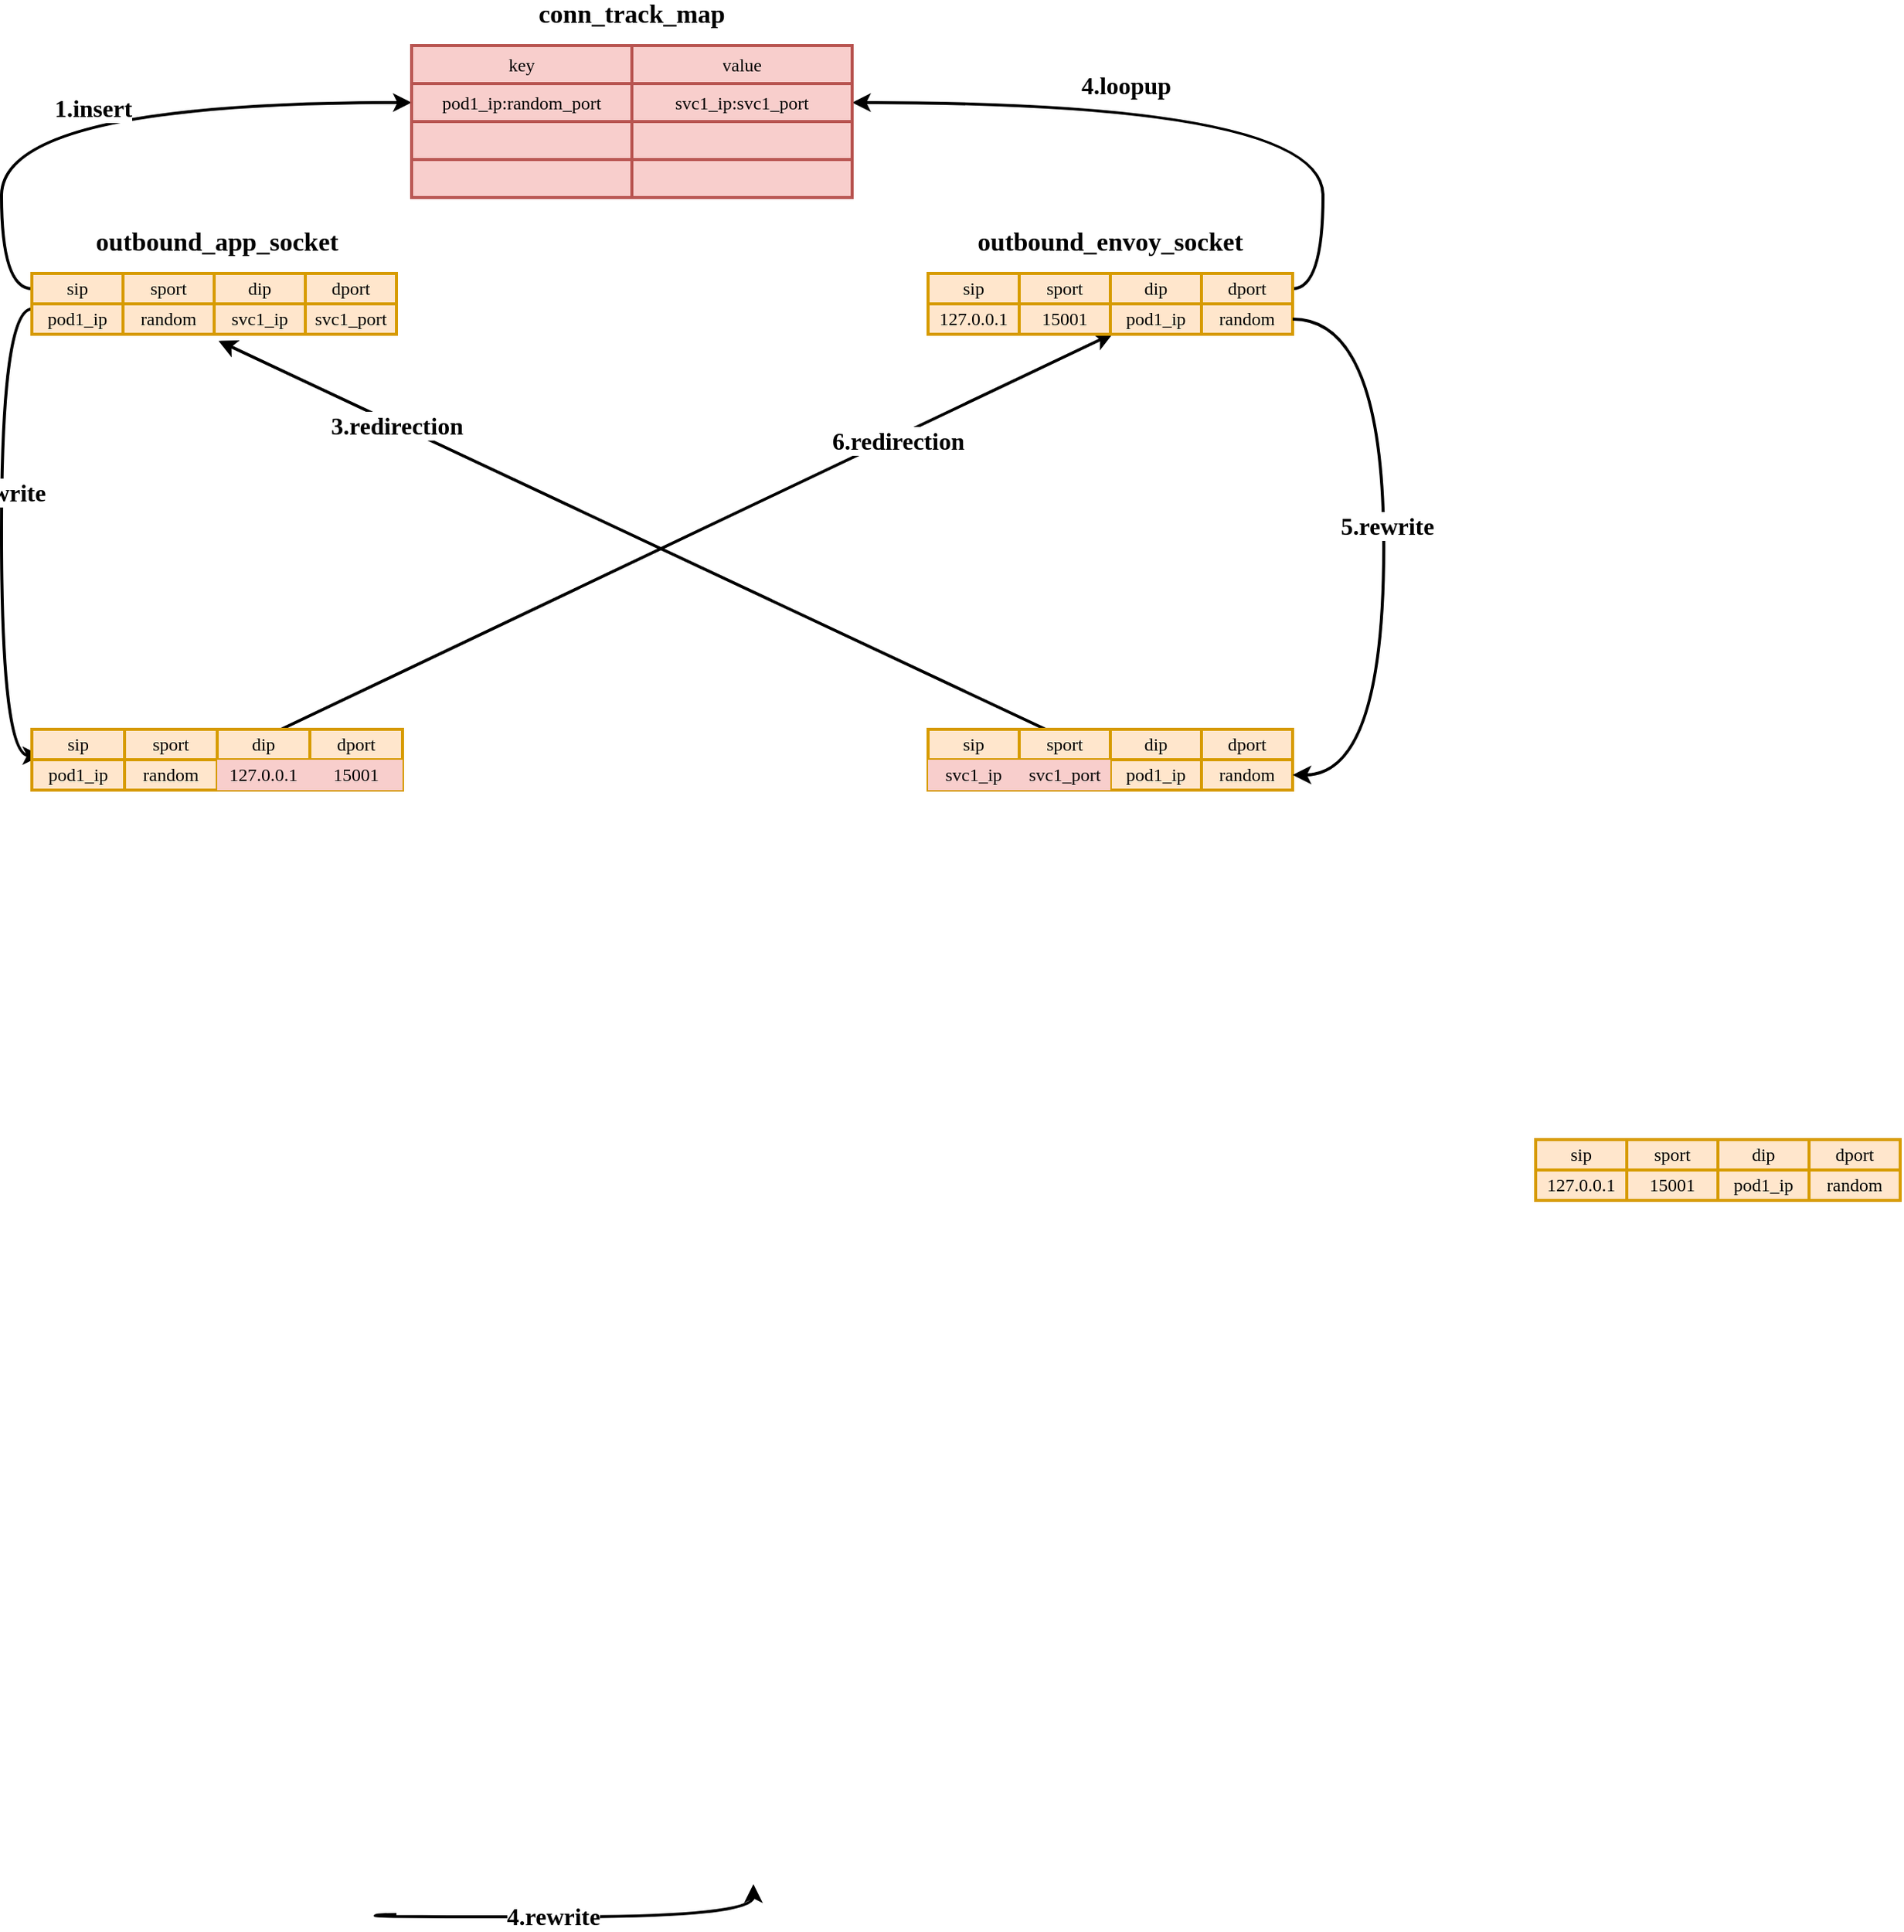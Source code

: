 <mxfile version="14.4.2" type="github">
  <diagram id="q3DHzyylVSjhvPdqJ01j" name="Page-1">
    <mxGraphModel dx="1967" dy="1779" grid="1" gridSize="10" guides="1" tooltips="1" connect="1" arrows="1" fold="1" page="1" pageScale="1" pageWidth="850" pageHeight="1100" math="0" shadow="0">
      <root>
        <mxCell id="0" />
        <mxCell id="1" parent="0" />
        <mxCell id="aCyn5NSVWf0VDw9uky3m-135" style="edgeStyle=orthogonalEdgeStyle;curved=1;rounded=0;sketch=0;orthogonalLoop=1;jettySize=auto;html=1;entryX=0;entryY=0.5;entryDx=0;entryDy=0;strokeWidth=2;fontFamily=Comic Sans MS;fontSize=16;exitX=0;exitY=0.5;exitDx=0;exitDy=0;" edge="1" parent="1" source="aCyn5NSVWf0VDw9uky3m-2" target="aCyn5NSVWf0VDw9uky3m-96">
          <mxGeometry relative="1" as="geometry" />
        </mxCell>
        <mxCell id="aCyn5NSVWf0VDw9uky3m-136" value="&lt;b&gt;1.insert&lt;/b&gt;" style="edgeLabel;html=1;align=center;verticalAlign=middle;resizable=0;points=[];fontSize=16;fontFamily=Comic Sans MS;" vertex="1" connectable="0" parent="aCyn5NSVWf0VDw9uky3m-135">
          <mxGeometry x="-0.413" y="31" relative="1" as="geometry">
            <mxPoint x="91" y="-18.57" as="offset" />
          </mxGeometry>
        </mxCell>
        <mxCell id="aCyn5NSVWf0VDw9uky3m-137" style="edgeStyle=orthogonalEdgeStyle;curved=1;rounded=0;sketch=0;orthogonalLoop=1;jettySize=auto;html=1;entryX=0.025;entryY=-0.133;entryDx=0;entryDy=0;entryPerimeter=0;strokeWidth=2;fontFamily=Comic Sans MS;fontSize=16;exitX=0;exitY=0.167;exitDx=0;exitDy=0;exitPerimeter=0;" edge="1" parent="1" source="aCyn5NSVWf0VDw9uky3m-7" target="aCyn5NSVWf0VDw9uky3m-18">
          <mxGeometry relative="1" as="geometry" />
        </mxCell>
        <mxCell id="aCyn5NSVWf0VDw9uky3m-138" value="&lt;b&gt;2.rewrite&lt;/b&gt;" style="edgeLabel;html=1;align=center;verticalAlign=middle;resizable=0;points=[];fontSize=16;fontFamily=Comic Sans MS;" vertex="1" connectable="0" parent="aCyn5NSVWf0VDw9uky3m-137">
          <mxGeometry x="-0.176" y="-2" relative="1" as="geometry">
            <mxPoint as="offset" />
          </mxGeometry>
        </mxCell>
        <mxCell id="aCyn5NSVWf0VDw9uky3m-1" value="" style="shape=table;html=1;whiteSpace=wrap;startSize=0;container=1;collapsible=0;childLayout=tableLayout;shadow=0;fillColor=#ffe6cc;strokeColor=#d79b00;strokeWidth=2;fontFamily=Comic Sans MS;" vertex="1" parent="1">
          <mxGeometry x="30" y="-440" width="240" height="40" as="geometry" />
        </mxCell>
        <mxCell id="aCyn5NSVWf0VDw9uky3m-2" value="" style="shape=partialRectangle;html=1;whiteSpace=wrap;collapsible=0;dropTarget=0;pointerEvents=0;fillColor=none;top=0;left=0;bottom=0;right=0;points=[[0,0.5],[1,0.5]];portConstraint=eastwest;fontFamily=Comic Sans MS;" vertex="1" parent="aCyn5NSVWf0VDw9uky3m-1">
          <mxGeometry width="240" height="20" as="geometry" />
        </mxCell>
        <mxCell id="aCyn5NSVWf0VDw9uky3m-3" value="sip" style="shape=partialRectangle;html=1;whiteSpace=wrap;connectable=0;overflow=hidden;fillColor=none;top=0;left=0;bottom=0;right=0;fontFamily=Comic Sans MS;" vertex="1" parent="aCyn5NSVWf0VDw9uky3m-2">
          <mxGeometry width="60" height="20" as="geometry" />
        </mxCell>
        <mxCell id="aCyn5NSVWf0VDw9uky3m-4" value="sport" style="shape=partialRectangle;html=1;whiteSpace=wrap;connectable=0;overflow=hidden;fillColor=none;top=0;left=0;bottom=0;right=0;fontFamily=Comic Sans MS;" vertex="1" parent="aCyn5NSVWf0VDw9uky3m-2">
          <mxGeometry x="60" width="60" height="20" as="geometry" />
        </mxCell>
        <mxCell id="aCyn5NSVWf0VDw9uky3m-5" value="dip" style="shape=partialRectangle;html=1;whiteSpace=wrap;connectable=0;overflow=hidden;fillColor=none;top=0;left=0;bottom=0;right=0;fontFamily=Comic Sans MS;" vertex="1" parent="aCyn5NSVWf0VDw9uky3m-2">
          <mxGeometry x="120" width="60" height="20" as="geometry" />
        </mxCell>
        <mxCell id="aCyn5NSVWf0VDw9uky3m-6" value="dport" style="shape=partialRectangle;html=1;whiteSpace=wrap;connectable=0;overflow=hidden;fillColor=none;top=0;left=0;bottom=0;right=0;fontFamily=Comic Sans MS;" vertex="1" parent="aCyn5NSVWf0VDw9uky3m-2">
          <mxGeometry x="180" width="60" height="20" as="geometry" />
        </mxCell>
        <mxCell id="aCyn5NSVWf0VDw9uky3m-7" value="" style="shape=partialRectangle;html=1;whiteSpace=wrap;collapsible=0;dropTarget=0;pointerEvents=0;fillColor=none;top=0;left=0;bottom=0;right=0;points=[[0,0.5],[1,0.5]];portConstraint=eastwest;fontFamily=Comic Sans MS;" vertex="1" parent="aCyn5NSVWf0VDw9uky3m-1">
          <mxGeometry y="20" width="240" height="20" as="geometry" />
        </mxCell>
        <mxCell id="aCyn5NSVWf0VDw9uky3m-8" value="pod1_ip" style="shape=partialRectangle;html=1;whiteSpace=wrap;connectable=0;overflow=hidden;fillColor=none;top=0;left=0;bottom=0;right=0;fontFamily=Comic Sans MS;" vertex="1" parent="aCyn5NSVWf0VDw9uky3m-7">
          <mxGeometry width="60" height="20" as="geometry" />
        </mxCell>
        <mxCell id="aCyn5NSVWf0VDw9uky3m-9" value="random" style="shape=partialRectangle;html=1;whiteSpace=wrap;connectable=0;overflow=hidden;fillColor=none;top=0;left=0;bottom=0;right=0;fontFamily=Comic Sans MS;" vertex="1" parent="aCyn5NSVWf0VDw9uky3m-7">
          <mxGeometry x="60" width="60" height="20" as="geometry" />
        </mxCell>
        <mxCell id="aCyn5NSVWf0VDw9uky3m-10" value="svc1_ip" style="shape=partialRectangle;html=1;whiteSpace=wrap;connectable=0;overflow=hidden;fillColor=none;top=0;left=0;bottom=0;right=0;fontFamily=Comic Sans MS;" vertex="1" parent="aCyn5NSVWf0VDw9uky3m-7">
          <mxGeometry x="120" width="60" height="20" as="geometry" />
        </mxCell>
        <mxCell id="aCyn5NSVWf0VDw9uky3m-11" value="svc1_port" style="shape=partialRectangle;html=1;whiteSpace=wrap;connectable=0;overflow=hidden;fillColor=none;top=0;left=0;bottom=0;right=0;fontFamily=Comic Sans MS;" vertex="1" parent="aCyn5NSVWf0VDw9uky3m-7">
          <mxGeometry x="180" width="60" height="20" as="geometry" />
        </mxCell>
        <mxCell id="aCyn5NSVWf0VDw9uky3m-147" style="rounded=0;sketch=0;orthogonalLoop=1;jettySize=auto;html=1;entryX=0.507;entryY=0.979;entryDx=0;entryDy=0;entryPerimeter=0;strokeWidth=2;fontFamily=Comic Sans MS;fontSize=16;" edge="1" parent="1" source="aCyn5NSVWf0VDw9uky3m-12" target="aCyn5NSVWf0VDw9uky3m-43">
          <mxGeometry relative="1" as="geometry" />
        </mxCell>
        <mxCell id="aCyn5NSVWf0VDw9uky3m-150" value="&lt;b&gt;6.redirection&lt;/b&gt;" style="edgeLabel;html=1;align=center;verticalAlign=middle;resizable=0;points=[];fontSize=16;fontFamily=Comic Sans MS;" vertex="1" connectable="0" parent="aCyn5NSVWf0VDw9uky3m-147">
          <mxGeometry x="-0.071" relative="1" as="geometry">
            <mxPoint x="151.79" y="-69.14" as="offset" />
          </mxGeometry>
        </mxCell>
        <mxCell id="aCyn5NSVWf0VDw9uky3m-12" value="" style="shape=table;html=1;whiteSpace=wrap;startSize=0;container=1;collapsible=0;childLayout=tableLayout;shadow=0;fillColor=#ffe6cc;strokeColor=#d79b00;strokeWidth=2;fontFamily=Comic Sans MS;" vertex="1" parent="1">
          <mxGeometry x="30" y="-140" width="244" height="40" as="geometry" />
        </mxCell>
        <mxCell id="aCyn5NSVWf0VDw9uky3m-13" value="" style="shape=partialRectangle;html=1;whiteSpace=wrap;collapsible=0;dropTarget=0;pointerEvents=0;fillColor=none;top=0;left=0;bottom=0;right=0;points=[[0,0.5],[1,0.5]];portConstraint=eastwest;fontFamily=Comic Sans MS;" vertex="1" parent="aCyn5NSVWf0VDw9uky3m-12">
          <mxGeometry width="244" height="20" as="geometry" />
        </mxCell>
        <mxCell id="aCyn5NSVWf0VDw9uky3m-14" value="sip" style="shape=partialRectangle;html=1;whiteSpace=wrap;connectable=0;overflow=hidden;fillColor=none;top=0;left=0;bottom=0;right=0;fontFamily=Comic Sans MS;" vertex="1" parent="aCyn5NSVWf0VDw9uky3m-13">
          <mxGeometry width="61" height="20" as="geometry" />
        </mxCell>
        <mxCell id="aCyn5NSVWf0VDw9uky3m-15" value="sport" style="shape=partialRectangle;html=1;whiteSpace=wrap;connectable=0;overflow=hidden;fillColor=none;top=0;left=0;bottom=0;right=0;fontFamily=Comic Sans MS;" vertex="1" parent="aCyn5NSVWf0VDw9uky3m-13">
          <mxGeometry x="61" width="61" height="20" as="geometry" />
        </mxCell>
        <mxCell id="aCyn5NSVWf0VDw9uky3m-16" value="dip" style="shape=partialRectangle;html=1;whiteSpace=wrap;connectable=0;overflow=hidden;fillColor=none;top=0;left=0;bottom=0;right=0;fontFamily=Comic Sans MS;" vertex="1" parent="aCyn5NSVWf0VDw9uky3m-13">
          <mxGeometry x="122" width="61" height="20" as="geometry" />
        </mxCell>
        <mxCell id="aCyn5NSVWf0VDw9uky3m-17" value="dport" style="shape=partialRectangle;html=1;whiteSpace=wrap;connectable=0;overflow=hidden;fillColor=none;top=0;left=0;bottom=0;right=0;fontFamily=Comic Sans MS;" vertex="1" parent="aCyn5NSVWf0VDw9uky3m-13">
          <mxGeometry x="183" width="61" height="20" as="geometry" />
        </mxCell>
        <mxCell id="aCyn5NSVWf0VDw9uky3m-18" value="" style="shape=partialRectangle;html=1;whiteSpace=wrap;collapsible=0;dropTarget=0;pointerEvents=0;fillColor=none;top=0;left=0;bottom=0;right=0;points=[[0,0.5],[1,0.5]];portConstraint=eastwest;fontFamily=Comic Sans MS;" vertex="1" parent="aCyn5NSVWf0VDw9uky3m-12">
          <mxGeometry y="20" width="244" height="20" as="geometry" />
        </mxCell>
        <mxCell id="aCyn5NSVWf0VDw9uky3m-19" value="pod1_ip" style="shape=partialRectangle;html=1;whiteSpace=wrap;connectable=0;overflow=hidden;fillColor=none;top=0;left=0;bottom=0;right=0;fontFamily=Comic Sans MS;" vertex="1" parent="aCyn5NSVWf0VDw9uky3m-18">
          <mxGeometry width="61" height="20" as="geometry" />
        </mxCell>
        <mxCell id="aCyn5NSVWf0VDw9uky3m-20" value="random" style="shape=partialRectangle;html=1;whiteSpace=wrap;connectable=0;overflow=hidden;fillColor=none;top=0;left=0;bottom=0;right=0;fontFamily=Comic Sans MS;" vertex="1" parent="aCyn5NSVWf0VDw9uky3m-18">
          <mxGeometry x="61" width="61" height="20" as="geometry" />
        </mxCell>
        <mxCell id="aCyn5NSVWf0VDw9uky3m-21" value="127.0.0.1" style="shape=partialRectangle;html=1;whiteSpace=wrap;connectable=0;overflow=hidden;fillColor=#f8cecc;top=0;left=0;bottom=0;right=0;strokeColor=#b85450;strokeWidth=2;fontFamily=Comic Sans MS;" vertex="1" parent="aCyn5NSVWf0VDw9uky3m-18">
          <mxGeometry x="122" width="61" height="20" as="geometry" />
        </mxCell>
        <mxCell id="aCyn5NSVWf0VDw9uky3m-22" value="15001" style="shape=partialRectangle;html=1;whiteSpace=wrap;connectable=0;overflow=hidden;fillColor=#f8cecc;top=0;left=0;bottom=0;right=0;perimeterSpacing=0;fontFamily=Comic Sans MS;" vertex="1" parent="aCyn5NSVWf0VDw9uky3m-18">
          <mxGeometry x="183" width="61" height="20" as="geometry" />
        </mxCell>
        <mxCell id="aCyn5NSVWf0VDw9uky3m-36" style="edgeStyle=orthogonalEdgeStyle;rounded=0;orthogonalLoop=1;jettySize=auto;html=1;curved=1;strokeWidth=2;sketch=0;" edge="1" parent="1">
          <mxGeometry relative="1" as="geometry">
            <Array as="points">
              <mxPoint x="256" y="641.5" />
              <mxPoint x="505" y="641.5" />
            </Array>
            <mxPoint x="270" y="640" as="sourcePoint" />
            <mxPoint x="505" y="620" as="targetPoint" />
          </mxGeometry>
        </mxCell>
        <mxCell id="aCyn5NSVWf0VDw9uky3m-110" value="&lt;b&gt;4.rewrite&lt;/b&gt;" style="edgeLabel;html=1;align=center;verticalAlign=middle;resizable=0;points=[];fontSize=16;fontFamily=Comic Sans MS;" vertex="1" connectable="0" parent="aCyn5NSVWf0VDw9uky3m-36">
          <mxGeometry x="-0.078" y="1" relative="1" as="geometry">
            <mxPoint as="offset" />
          </mxGeometry>
        </mxCell>
        <mxCell id="aCyn5NSVWf0VDw9uky3m-139" style="edgeStyle=orthogonalEdgeStyle;curved=1;rounded=0;sketch=0;orthogonalLoop=1;jettySize=auto;html=1;entryX=1;entryY=0.5;entryDx=0;entryDy=0;strokeWidth=2;fontFamily=Comic Sans MS;fontSize=16;exitX=1;exitY=0.5;exitDx=0;exitDy=0;" edge="1" parent="1" source="aCyn5NSVWf0VDw9uky3m-38" target="aCyn5NSVWf0VDw9uky3m-96">
          <mxGeometry relative="1" as="geometry" />
        </mxCell>
        <mxCell id="aCyn5NSVWf0VDw9uky3m-142" value="&lt;b&gt;4.loopup&lt;/b&gt;" style="edgeLabel;html=1;align=center;verticalAlign=middle;resizable=0;points=[];fontSize=16;fontFamily=Comic Sans MS;" vertex="1" connectable="0" parent="aCyn5NSVWf0VDw9uky3m-139">
          <mxGeometry x="-0.377" y="-22" relative="1" as="geometry">
            <mxPoint x="-152" y="-13.57" as="offset" />
          </mxGeometry>
        </mxCell>
        <mxCell id="aCyn5NSVWf0VDw9uky3m-37" value="" style="shape=table;html=1;whiteSpace=wrap;startSize=0;container=1;collapsible=0;childLayout=tableLayout;shadow=0;fillColor=#ffe6cc;strokeColor=#d79b00;strokeWidth=2;rounded=0;sketch=0;fontFamily=Comic Sans MS;fontStyle=0" vertex="1" parent="1">
          <mxGeometry x="620" y="-440" width="240" height="40" as="geometry" />
        </mxCell>
        <mxCell id="aCyn5NSVWf0VDw9uky3m-38" value="" style="shape=partialRectangle;html=1;whiteSpace=wrap;collapsible=0;dropTarget=0;pointerEvents=0;fillColor=none;top=0;left=0;bottom=0;right=0;points=[[0,0.5],[1,0.5]];portConstraint=eastwest;fontFamily=Comic Sans MS;" vertex="1" parent="aCyn5NSVWf0VDw9uky3m-37">
          <mxGeometry width="240" height="20" as="geometry" />
        </mxCell>
        <mxCell id="aCyn5NSVWf0VDw9uky3m-39" value="sip" style="shape=partialRectangle;html=1;whiteSpace=wrap;connectable=0;overflow=hidden;fillColor=none;top=0;left=0;bottom=0;right=0;fontFamily=Comic Sans MS;" vertex="1" parent="aCyn5NSVWf0VDw9uky3m-38">
          <mxGeometry width="60" height="20" as="geometry" />
        </mxCell>
        <mxCell id="aCyn5NSVWf0VDw9uky3m-40" value="sport" style="shape=partialRectangle;html=1;whiteSpace=wrap;connectable=0;overflow=hidden;fillColor=none;top=0;left=0;bottom=0;right=0;fontFamily=Comic Sans MS;" vertex="1" parent="aCyn5NSVWf0VDw9uky3m-38">
          <mxGeometry x="60" width="60" height="20" as="geometry" />
        </mxCell>
        <mxCell id="aCyn5NSVWf0VDw9uky3m-41" value="dip" style="shape=partialRectangle;html=1;whiteSpace=wrap;connectable=0;overflow=hidden;fillColor=none;top=0;left=0;bottom=0;right=0;fontFamily=Comic Sans MS;" vertex="1" parent="aCyn5NSVWf0VDw9uky3m-38">
          <mxGeometry x="120" width="60" height="20" as="geometry" />
        </mxCell>
        <mxCell id="aCyn5NSVWf0VDw9uky3m-42" value="dport" style="shape=partialRectangle;html=1;whiteSpace=wrap;connectable=0;overflow=hidden;fillColor=none;top=0;left=0;bottom=0;right=0;fontFamily=Comic Sans MS;" vertex="1" parent="aCyn5NSVWf0VDw9uky3m-38">
          <mxGeometry x="180" width="60" height="20" as="geometry" />
        </mxCell>
        <mxCell id="aCyn5NSVWf0VDw9uky3m-43" value="" style="shape=partialRectangle;html=1;whiteSpace=wrap;collapsible=0;dropTarget=0;pointerEvents=0;fillColor=none;top=0;left=0;bottom=0;right=0;points=[[0,0.5],[1,0.5]];portConstraint=eastwest;fontFamily=Comic Sans MS;" vertex="1" parent="aCyn5NSVWf0VDw9uky3m-37">
          <mxGeometry y="20" width="240" height="20" as="geometry" />
        </mxCell>
        <mxCell id="aCyn5NSVWf0VDw9uky3m-44" value="127.0.0.1" style="shape=partialRectangle;html=1;whiteSpace=wrap;connectable=0;overflow=hidden;fillColor=none;top=0;left=0;bottom=0;right=0;fontFamily=Comic Sans MS;" vertex="1" parent="aCyn5NSVWf0VDw9uky3m-43">
          <mxGeometry width="60" height="20" as="geometry" />
        </mxCell>
        <mxCell id="aCyn5NSVWf0VDw9uky3m-45" value="15001" style="shape=partialRectangle;html=1;whiteSpace=wrap;connectable=0;overflow=hidden;fillColor=none;top=0;left=0;bottom=0;right=0;fontFamily=Comic Sans MS;" vertex="1" parent="aCyn5NSVWf0VDw9uky3m-43">
          <mxGeometry x="60" width="60" height="20" as="geometry" />
        </mxCell>
        <mxCell id="aCyn5NSVWf0VDw9uky3m-46" value="pod1_ip" style="shape=partialRectangle;html=1;whiteSpace=wrap;connectable=0;overflow=hidden;fillColor=none;top=0;left=0;bottom=0;right=0;fontFamily=Comic Sans MS;" vertex="1" parent="aCyn5NSVWf0VDw9uky3m-43">
          <mxGeometry x="120" width="60" height="20" as="geometry" />
        </mxCell>
        <mxCell id="aCyn5NSVWf0VDw9uky3m-47" value="random" style="shape=partialRectangle;html=1;whiteSpace=wrap;connectable=0;overflow=hidden;fillColor=none;top=0;left=0;bottom=0;right=0;fontFamily=Comic Sans MS;" vertex="1" parent="aCyn5NSVWf0VDw9uky3m-43">
          <mxGeometry x="180" width="60" height="20" as="geometry" />
        </mxCell>
        <mxCell id="aCyn5NSVWf0VDw9uky3m-151" style="edgeStyle=none;rounded=0;sketch=0;orthogonalLoop=1;jettySize=auto;html=1;entryX=0.512;entryY=1.217;entryDx=0;entryDy=0;entryPerimeter=0;strokeWidth=2;fontFamily=Comic Sans MS;fontSize=16;" edge="1" parent="1" source="aCyn5NSVWf0VDw9uky3m-59" target="aCyn5NSVWf0VDw9uky3m-7">
          <mxGeometry relative="1" as="geometry" />
        </mxCell>
        <mxCell id="aCyn5NSVWf0VDw9uky3m-59" value="" style="shape=table;html=1;whiteSpace=wrap;startSize=0;container=1;collapsible=0;childLayout=tableLayout;shadow=0;fillColor=#ffe6cc;strokeColor=#d79b00;strokeWidth=2;rounded=0;sketch=0;fontFamily=Comic Sans MS;" vertex="1" parent="1">
          <mxGeometry x="620" y="-140" width="240" height="40" as="geometry" />
        </mxCell>
        <mxCell id="aCyn5NSVWf0VDw9uky3m-60" value="" style="shape=partialRectangle;html=1;whiteSpace=wrap;collapsible=0;dropTarget=0;pointerEvents=0;fillColor=none;top=0;left=0;bottom=0;right=0;points=[[0,0.5],[1,0.5]];portConstraint=eastwest;fontFamily=Comic Sans MS;" vertex="1" parent="aCyn5NSVWf0VDw9uky3m-59">
          <mxGeometry width="240" height="20" as="geometry" />
        </mxCell>
        <mxCell id="aCyn5NSVWf0VDw9uky3m-61" value="sip" style="shape=partialRectangle;html=1;whiteSpace=wrap;connectable=0;overflow=hidden;fillColor=none;top=0;left=0;bottom=0;right=0;fontFamily=Comic Sans MS;" vertex="1" parent="aCyn5NSVWf0VDw9uky3m-60">
          <mxGeometry width="60" height="20" as="geometry" />
        </mxCell>
        <mxCell id="aCyn5NSVWf0VDw9uky3m-62" value="sport" style="shape=partialRectangle;html=1;whiteSpace=wrap;connectable=0;overflow=hidden;fillColor=none;top=0;left=0;bottom=0;right=0;fontFamily=Comic Sans MS;" vertex="1" parent="aCyn5NSVWf0VDw9uky3m-60">
          <mxGeometry x="60" width="60" height="20" as="geometry" />
        </mxCell>
        <mxCell id="aCyn5NSVWf0VDw9uky3m-63" value="dip" style="shape=partialRectangle;html=1;whiteSpace=wrap;connectable=0;overflow=hidden;fillColor=none;top=0;left=0;bottom=0;right=0;fontFamily=Comic Sans MS;" vertex="1" parent="aCyn5NSVWf0VDw9uky3m-60">
          <mxGeometry x="120" width="60" height="20" as="geometry" />
        </mxCell>
        <mxCell id="aCyn5NSVWf0VDw9uky3m-64" value="dport" style="shape=partialRectangle;html=1;whiteSpace=wrap;connectable=0;overflow=hidden;fillColor=none;top=0;left=0;bottom=0;right=0;fontFamily=Comic Sans MS;" vertex="1" parent="aCyn5NSVWf0VDw9uky3m-60">
          <mxGeometry x="180" width="60" height="20" as="geometry" />
        </mxCell>
        <mxCell id="aCyn5NSVWf0VDw9uky3m-65" value="" style="shape=partialRectangle;html=1;whiteSpace=wrap;collapsible=0;dropTarget=0;pointerEvents=0;fillColor=none;top=0;left=0;bottom=0;right=0;points=[[0,0.5],[1,0.5]];portConstraint=eastwest;fontFamily=Comic Sans MS;" vertex="1" parent="aCyn5NSVWf0VDw9uky3m-59">
          <mxGeometry y="20" width="240" height="20" as="geometry" />
        </mxCell>
        <mxCell id="aCyn5NSVWf0VDw9uky3m-66" value="svc1_ip" style="shape=partialRectangle;html=1;whiteSpace=wrap;connectable=0;overflow=hidden;fillColor=#f8cecc;top=0;left=0;bottom=0;right=0;fontFamily=Comic Sans MS;strokeColor=#b85450;" vertex="1" parent="aCyn5NSVWf0VDw9uky3m-65">
          <mxGeometry width="60" height="20" as="geometry" />
        </mxCell>
        <mxCell id="aCyn5NSVWf0VDw9uky3m-67" value="svc1_port" style="shape=partialRectangle;html=1;whiteSpace=wrap;connectable=0;overflow=hidden;fillColor=#f8cecc;top=0;left=0;bottom=0;right=0;fontFamily=Comic Sans MS;strokeColor=#b85450;" vertex="1" parent="aCyn5NSVWf0VDw9uky3m-65">
          <mxGeometry x="60" width="60" height="20" as="geometry" />
        </mxCell>
        <mxCell id="aCyn5NSVWf0VDw9uky3m-68" value="pod1_ip" style="shape=partialRectangle;html=1;whiteSpace=wrap;connectable=0;overflow=hidden;fillColor=none;top=0;left=0;bottom=0;right=0;fontFamily=Comic Sans MS;" vertex="1" parent="aCyn5NSVWf0VDw9uky3m-65">
          <mxGeometry x="120" width="60" height="20" as="geometry" />
        </mxCell>
        <mxCell id="aCyn5NSVWf0VDw9uky3m-69" value="random" style="shape=partialRectangle;html=1;whiteSpace=wrap;connectable=0;overflow=hidden;fillColor=none;top=0;left=0;bottom=0;right=0;fontFamily=Comic Sans MS;" vertex="1" parent="aCyn5NSVWf0VDw9uky3m-65">
          <mxGeometry x="180" width="60" height="20" as="geometry" />
        </mxCell>
        <mxCell id="aCyn5NSVWf0VDw9uky3m-92" value="" style="shape=table;html=1;whiteSpace=wrap;startSize=0;container=1;collapsible=0;childLayout=tableLayout;fillColor=#f8cecc;strokeColor=#b85450;strokeWidth=2;fontFamily=Comic Sans MS;fontStyle=1" vertex="1" parent="1">
          <mxGeometry x="280" y="-590" width="290" height="100" as="geometry" />
        </mxCell>
        <mxCell id="aCyn5NSVWf0VDw9uky3m-93" value="" style="shape=partialRectangle;html=1;whiteSpace=wrap;collapsible=0;dropTarget=0;pointerEvents=0;fillColor=none;top=0;left=0;bottom=0;right=0;points=[[0,0.5],[1,0.5]];portConstraint=eastwest;fontFamily=Comic Sans MS;" vertex="1" parent="aCyn5NSVWf0VDw9uky3m-92">
          <mxGeometry width="290" height="25" as="geometry" />
        </mxCell>
        <mxCell id="aCyn5NSVWf0VDw9uky3m-94" value="key" style="shape=partialRectangle;html=1;whiteSpace=wrap;connectable=0;overflow=hidden;fillColor=none;top=0;left=0;bottom=0;right=0;fontFamily=Comic Sans MS;" vertex="1" parent="aCyn5NSVWf0VDw9uky3m-93">
          <mxGeometry width="145" height="25" as="geometry" />
        </mxCell>
        <mxCell id="aCyn5NSVWf0VDw9uky3m-95" value="value" style="shape=partialRectangle;html=1;whiteSpace=wrap;connectable=0;overflow=hidden;fillColor=none;top=0;left=0;bottom=0;right=0;fontFamily=Comic Sans MS;" vertex="1" parent="aCyn5NSVWf0VDw9uky3m-93">
          <mxGeometry x="145" width="145" height="25" as="geometry" />
        </mxCell>
        <mxCell id="aCyn5NSVWf0VDw9uky3m-96" value="" style="shape=partialRectangle;html=1;whiteSpace=wrap;collapsible=0;dropTarget=0;pointerEvents=0;fillColor=none;top=0;left=0;bottom=0;right=0;points=[[0,0.5],[1,0.5]];portConstraint=eastwest;fontFamily=Comic Sans MS;" vertex="1" parent="aCyn5NSVWf0VDw9uky3m-92">
          <mxGeometry y="25" width="290" height="25" as="geometry" />
        </mxCell>
        <mxCell id="aCyn5NSVWf0VDw9uky3m-97" value="pod1_ip:random_port" style="shape=partialRectangle;html=1;whiteSpace=wrap;connectable=0;overflow=hidden;fillColor=none;top=0;left=0;bottom=0;right=0;fontFamily=Comic Sans MS;" vertex="1" parent="aCyn5NSVWf0VDw9uky3m-96">
          <mxGeometry width="145" height="25" as="geometry" />
        </mxCell>
        <mxCell id="aCyn5NSVWf0VDw9uky3m-98" value="svc1_ip:svc1_port" style="shape=partialRectangle;html=1;whiteSpace=wrap;connectable=0;overflow=hidden;fillColor=none;top=0;left=0;bottom=0;right=0;fontFamily=Comic Sans MS;" vertex="1" parent="aCyn5NSVWf0VDw9uky3m-96">
          <mxGeometry x="145" width="145" height="25" as="geometry" />
        </mxCell>
        <mxCell id="aCyn5NSVWf0VDw9uky3m-99" value="" style="shape=partialRectangle;html=1;whiteSpace=wrap;collapsible=0;dropTarget=0;pointerEvents=0;fillColor=none;top=0;left=0;bottom=0;right=0;points=[[0,0.5],[1,0.5]];portConstraint=eastwest;fontFamily=Comic Sans MS;" vertex="1" parent="aCyn5NSVWf0VDw9uky3m-92">
          <mxGeometry y="50" width="290" height="25" as="geometry" />
        </mxCell>
        <mxCell id="aCyn5NSVWf0VDw9uky3m-100" value="" style="shape=partialRectangle;html=1;whiteSpace=wrap;connectable=0;overflow=hidden;fillColor=none;top=0;left=0;bottom=0;right=0;fontFamily=Comic Sans MS;" vertex="1" parent="aCyn5NSVWf0VDw9uky3m-99">
          <mxGeometry width="145" height="25" as="geometry" />
        </mxCell>
        <mxCell id="aCyn5NSVWf0VDw9uky3m-101" value="" style="shape=partialRectangle;html=1;whiteSpace=wrap;connectable=0;overflow=hidden;fillColor=none;top=0;left=0;bottom=0;right=0;fontFamily=Comic Sans MS;" vertex="1" parent="aCyn5NSVWf0VDw9uky3m-99">
          <mxGeometry x="145" width="145" height="25" as="geometry" />
        </mxCell>
        <mxCell id="aCyn5NSVWf0VDw9uky3m-102" value="" style="shape=partialRectangle;html=1;whiteSpace=wrap;collapsible=0;dropTarget=0;pointerEvents=0;fillColor=none;top=0;left=0;bottom=0;right=0;points=[[0,0.5],[1,0.5]];portConstraint=eastwest;fontFamily=Comic Sans MS;" vertex="1" parent="aCyn5NSVWf0VDw9uky3m-92">
          <mxGeometry y="75" width="290" height="25" as="geometry" />
        </mxCell>
        <mxCell id="aCyn5NSVWf0VDw9uky3m-103" value="" style="shape=partialRectangle;html=1;whiteSpace=wrap;connectable=0;overflow=hidden;fillColor=none;top=0;left=0;bottom=0;right=0;fontFamily=Comic Sans MS;" vertex="1" parent="aCyn5NSVWf0VDw9uky3m-102">
          <mxGeometry width="145" height="25" as="geometry" />
        </mxCell>
        <mxCell id="aCyn5NSVWf0VDw9uky3m-104" value="" style="shape=partialRectangle;html=1;whiteSpace=wrap;connectable=0;overflow=hidden;fillColor=none;top=0;left=0;bottom=0;right=0;fontFamily=Comic Sans MS;" vertex="1" parent="aCyn5NSVWf0VDw9uky3m-102">
          <mxGeometry x="145" width="145" height="25" as="geometry" />
        </mxCell>
        <mxCell id="aCyn5NSVWf0VDw9uky3m-122" value="" style="shape=table;html=1;whiteSpace=wrap;startSize=0;container=1;collapsible=0;childLayout=tableLayout;shadow=0;fillColor=#ffe6cc;strokeColor=#d79b00;strokeWidth=2;rounded=0;sketch=0;fontFamily=Comic Sans MS;" vertex="1" parent="1">
          <mxGeometry x="1020" y="130" width="240" height="40" as="geometry" />
        </mxCell>
        <mxCell id="aCyn5NSVWf0VDw9uky3m-123" value="" style="shape=partialRectangle;html=1;whiteSpace=wrap;collapsible=0;dropTarget=0;pointerEvents=0;fillColor=none;top=0;left=0;bottom=0;right=0;points=[[0,0.5],[1,0.5]];portConstraint=eastwest;fontFamily=Comic Sans MS;" vertex="1" parent="aCyn5NSVWf0VDw9uky3m-122">
          <mxGeometry width="240" height="20" as="geometry" />
        </mxCell>
        <mxCell id="aCyn5NSVWf0VDw9uky3m-124" value="sip" style="shape=partialRectangle;html=1;whiteSpace=wrap;connectable=0;overflow=hidden;fillColor=none;top=0;left=0;bottom=0;right=0;fontFamily=Comic Sans MS;" vertex="1" parent="aCyn5NSVWf0VDw9uky3m-123">
          <mxGeometry width="60" height="20" as="geometry" />
        </mxCell>
        <mxCell id="aCyn5NSVWf0VDw9uky3m-125" value="sport" style="shape=partialRectangle;html=1;whiteSpace=wrap;connectable=0;overflow=hidden;fillColor=none;top=0;left=0;bottom=0;right=0;fontFamily=Comic Sans MS;" vertex="1" parent="aCyn5NSVWf0VDw9uky3m-123">
          <mxGeometry x="60" width="60" height="20" as="geometry" />
        </mxCell>
        <mxCell id="aCyn5NSVWf0VDw9uky3m-126" value="dip" style="shape=partialRectangle;html=1;whiteSpace=wrap;connectable=0;overflow=hidden;fillColor=none;top=0;left=0;bottom=0;right=0;fontFamily=Comic Sans MS;" vertex="1" parent="aCyn5NSVWf0VDw9uky3m-123">
          <mxGeometry x="120" width="60" height="20" as="geometry" />
        </mxCell>
        <mxCell id="aCyn5NSVWf0VDw9uky3m-127" value="dport" style="shape=partialRectangle;html=1;whiteSpace=wrap;connectable=0;overflow=hidden;fillColor=none;top=0;left=0;bottom=0;right=0;fontFamily=Comic Sans MS;" vertex="1" parent="aCyn5NSVWf0VDw9uky3m-123">
          <mxGeometry x="180" width="60" height="20" as="geometry" />
        </mxCell>
        <mxCell id="aCyn5NSVWf0VDw9uky3m-128" value="" style="shape=partialRectangle;html=1;whiteSpace=wrap;collapsible=0;dropTarget=0;pointerEvents=0;fillColor=none;top=0;left=0;bottom=0;right=0;points=[[0,0.5],[1,0.5]];portConstraint=eastwest;fontFamily=Comic Sans MS;" vertex="1" parent="aCyn5NSVWf0VDw9uky3m-122">
          <mxGeometry y="20" width="240" height="20" as="geometry" />
        </mxCell>
        <mxCell id="aCyn5NSVWf0VDw9uky3m-129" value="127.0.0.1" style="shape=partialRectangle;html=1;whiteSpace=wrap;connectable=0;overflow=hidden;fillColor=none;top=0;left=0;bottom=0;right=0;fontFamily=Comic Sans MS;" vertex="1" parent="aCyn5NSVWf0VDw9uky3m-128">
          <mxGeometry width="60" height="20" as="geometry" />
        </mxCell>
        <mxCell id="aCyn5NSVWf0VDw9uky3m-130" value="15001" style="shape=partialRectangle;html=1;whiteSpace=wrap;connectable=0;overflow=hidden;fillColor=none;top=0;left=0;bottom=0;right=0;fontFamily=Comic Sans MS;" vertex="1" parent="aCyn5NSVWf0VDw9uky3m-128">
          <mxGeometry x="60" width="60" height="20" as="geometry" />
        </mxCell>
        <mxCell id="aCyn5NSVWf0VDw9uky3m-131" value="pod1_ip" style="shape=partialRectangle;html=1;whiteSpace=wrap;connectable=0;overflow=hidden;fillColor=none;top=0;left=0;bottom=0;right=0;fontFamily=Comic Sans MS;" vertex="1" parent="aCyn5NSVWf0VDw9uky3m-128">
          <mxGeometry x="120" width="60" height="20" as="geometry" />
        </mxCell>
        <mxCell id="aCyn5NSVWf0VDw9uky3m-132" value="random" style="shape=partialRectangle;html=1;whiteSpace=wrap;connectable=0;overflow=hidden;fillColor=none;top=0;left=0;bottom=0;right=0;fontFamily=Comic Sans MS;" vertex="1" parent="aCyn5NSVWf0VDw9uky3m-128">
          <mxGeometry x="180" width="60" height="20" as="geometry" />
        </mxCell>
        <mxCell id="aCyn5NSVWf0VDw9uky3m-143" style="edgeStyle=orthogonalEdgeStyle;curved=1;rounded=0;sketch=0;orthogonalLoop=1;jettySize=auto;html=1;entryX=1;entryY=0.5;entryDx=0;entryDy=0;strokeWidth=2;fontFamily=Comic Sans MS;fontSize=16;exitX=1;exitY=0.5;exitDx=0;exitDy=0;" edge="1" parent="1" source="aCyn5NSVWf0VDw9uky3m-43" target="aCyn5NSVWf0VDw9uky3m-65">
          <mxGeometry relative="1" as="geometry">
            <Array as="points">
              <mxPoint x="920" y="-410" />
              <mxPoint x="920" y="-110" />
            </Array>
          </mxGeometry>
        </mxCell>
        <mxCell id="aCyn5NSVWf0VDw9uky3m-144" value="&lt;b&gt;5.rewrite&lt;/b&gt;" style="edgeLabel;html=1;align=center;verticalAlign=middle;resizable=0;points=[];fontSize=16;fontFamily=Comic Sans MS;" vertex="1" connectable="0" parent="aCyn5NSVWf0VDw9uky3m-143">
          <mxGeometry x="-0.07" y="2" relative="1" as="geometry">
            <mxPoint as="offset" />
          </mxGeometry>
        </mxCell>
        <mxCell id="aCyn5NSVWf0VDw9uky3m-152" value="&lt;b&gt;3.redirection&lt;/b&gt;" style="edgeLabel;html=1;align=center;verticalAlign=middle;resizable=0;points=[];fontSize=16;fontFamily=Comic Sans MS;" vertex="1" connectable="0" parent="1">
          <mxGeometry x="270.001" y="-340.002" as="geometry" />
        </mxCell>
        <mxCell id="aCyn5NSVWf0VDw9uky3m-153" value="outbound_app_socket" style="text;html=1;strokeColor=none;fillColor=none;align=center;verticalAlign=middle;whiteSpace=wrap;rounded=0;shadow=0;sketch=1;fontFamily=Comic Sans MS;fontSize=17;fontStyle=1" vertex="1" parent="1">
          <mxGeometry x="58" y="-470" width="188" height="20" as="geometry" />
        </mxCell>
        <mxCell id="aCyn5NSVWf0VDw9uky3m-154" value="outbound_envoy_socket" style="text;html=1;strokeColor=none;fillColor=none;align=center;verticalAlign=middle;whiteSpace=wrap;rounded=0;shadow=0;sketch=1;fontFamily=Comic Sans MS;fontSize=17;fontStyle=1" vertex="1" parent="1">
          <mxGeometry x="646" y="-470" width="188" height="20" as="geometry" />
        </mxCell>
        <mxCell id="aCyn5NSVWf0VDw9uky3m-155" value="conn_track_map" style="text;html=1;strokeColor=none;fillColor=none;align=center;verticalAlign=middle;whiteSpace=wrap;rounded=0;shadow=0;sketch=1;fontFamily=Comic Sans MS;fontSize=17;fontStyle=1" vertex="1" parent="1">
          <mxGeometry x="331" y="-620" width="188" height="20" as="geometry" />
        </mxCell>
      </root>
    </mxGraphModel>
  </diagram>
</mxfile>
